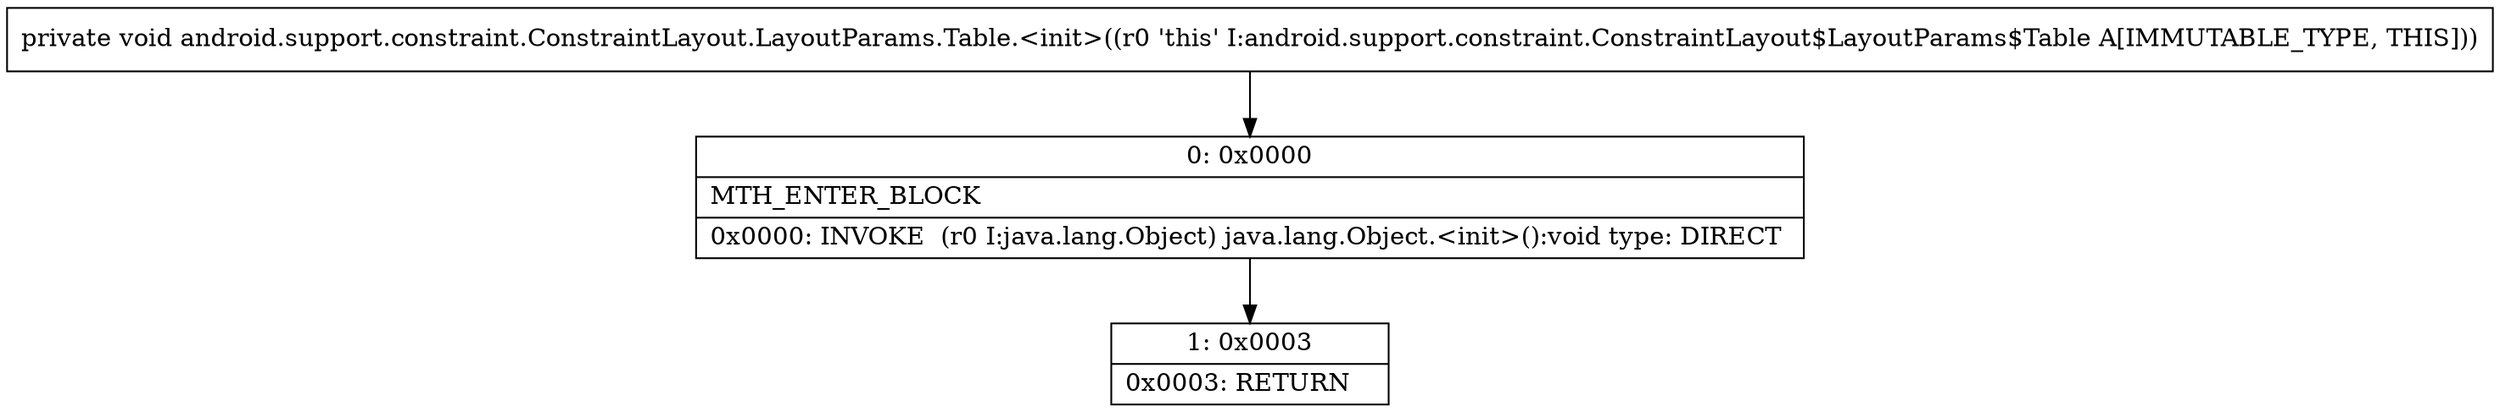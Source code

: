 digraph "CFG forandroid.support.constraint.ConstraintLayout.LayoutParams.Table.\<init\>()V" {
Node_0 [shape=record,label="{0\:\ 0x0000|MTH_ENTER_BLOCK\l|0x0000: INVOKE  (r0 I:java.lang.Object) java.lang.Object.\<init\>():void type: DIRECT \l}"];
Node_1 [shape=record,label="{1\:\ 0x0003|0x0003: RETURN   \l}"];
MethodNode[shape=record,label="{private void android.support.constraint.ConstraintLayout.LayoutParams.Table.\<init\>((r0 'this' I:android.support.constraint.ConstraintLayout$LayoutParams$Table A[IMMUTABLE_TYPE, THIS])) }"];
MethodNode -> Node_0;
Node_0 -> Node_1;
}

